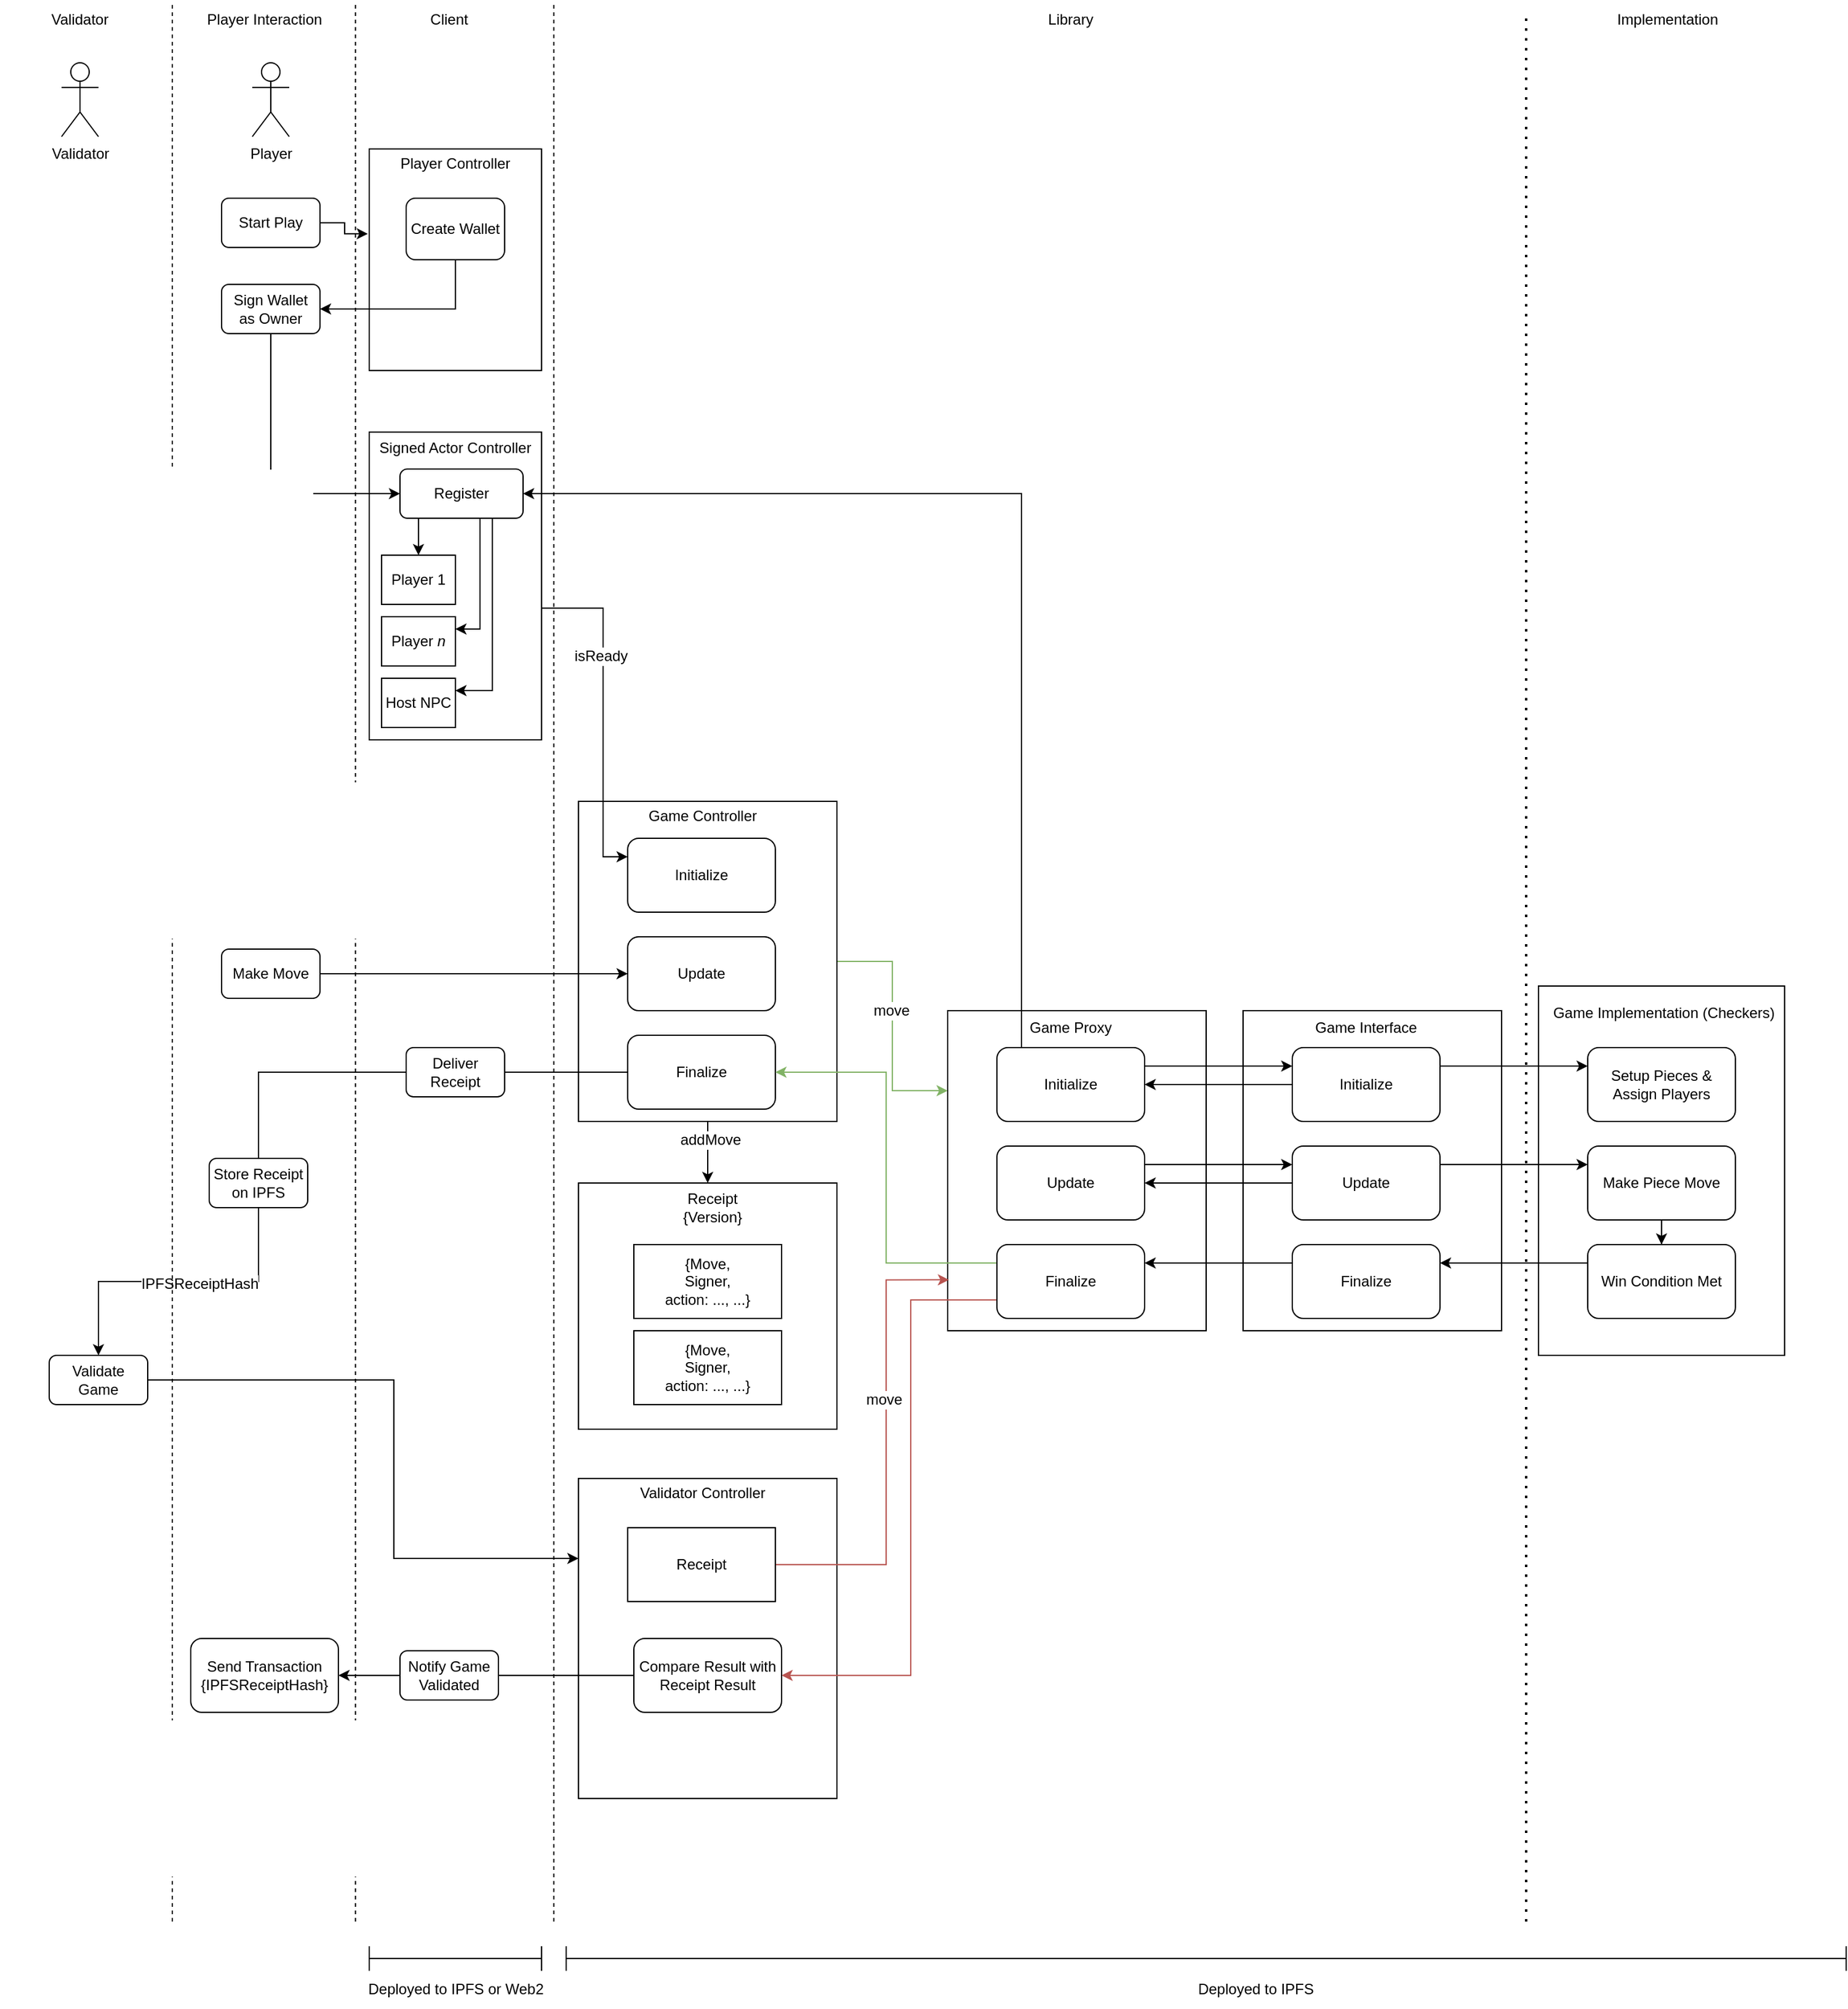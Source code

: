 <mxfile version="20.2.8" type="device"><diagram id="gDcPf-EVRQ7XJ19gjUli" name="Page-1"><mxGraphModel dx="3076" dy="2750" grid="1" gridSize="10" guides="1" tooltips="1" connect="1" arrows="1" fold="1" page="1" pageScale="1" pageWidth="850" pageHeight="1100" math="0" shadow="0"><root><mxCell id="0"/><mxCell id="1" parent="0"/><mxCell id="kvZeWbF67qn4dsBfVBK_-65" value="Validator Controller" style="rounded=0;whiteSpace=wrap;html=1;strokeColor=default;fontFamily=Helvetica;fontSize=12;fontColor=default;fillColor=default;movableLabel=1;" vertex="1" parent="1"><mxGeometry x="420" y="1140" width="210" height="260" as="geometry"><mxPoint x="-4" y="-118" as="offset"/></mxGeometry></mxCell><mxCell id="kvZeWbF67qn4dsBfVBK_-87" value="Game Implementation (Checkers)" style="rounded=0;whiteSpace=wrap;html=1;strokeColor=default;fontFamily=Helvetica;fontSize=12;fontColor=default;fillColor=default;movableLabel=1;" vertex="1" parent="1"><mxGeometry x="1200" y="740" width="200" height="300" as="geometry"><mxPoint x="2" y="-128" as="offset"/></mxGeometry></mxCell><mxCell id="kvZeWbF67qn4dsBfVBK_-17" value="Signed Actor Controller" style="rounded=0;whiteSpace=wrap;html=1;strokeColor=default;fontFamily=Helvetica;fontSize=12;fontColor=default;fillColor=default;movableLabel=1;" vertex="1" parent="1"><mxGeometry x="250" y="290" width="140" height="250" as="geometry"><mxPoint y="-112" as="offset"/></mxGeometry></mxCell><mxCell id="kvZeWbF67qn4dsBfVBK_-74" value="Game Proxy" style="rounded=0;whiteSpace=wrap;html=1;strokeColor=default;fontFamily=Helvetica;fontSize=12;fontColor=default;fillColor=default;movableLabel=1;" vertex="1" parent="1"><mxGeometry x="720" y="760" width="210" height="260" as="geometry"><mxPoint x="-5" y="-116" as="offset"/></mxGeometry></mxCell><mxCell id="kvZeWbF67qn4dsBfVBK_-86" style="edgeStyle=orthogonalEdgeStyle;rounded=0;orthogonalLoop=1;jettySize=auto;html=1;entryX=1;entryY=0.5;entryDx=0;entryDy=0;fontFamily=Helvetica;fontSize=12;fontColor=default;exitX=0.25;exitY=0;exitDx=0;exitDy=0;" edge="1" parent="1" source="kvZeWbF67qn4dsBfVBK_-76" target="kvZeWbF67qn4dsBfVBK_-24"><mxGeometry relative="1" as="geometry"><Array as="points"><mxPoint x="780" y="790"/><mxPoint x="780" y="340"/></Array></mxGeometry></mxCell><mxCell id="kvZeWbF67qn4dsBfVBK_-80" style="edgeStyle=orthogonalEdgeStyle;rounded=0;orthogonalLoop=1;jettySize=auto;html=1;entryX=0;entryY=0.25;entryDx=0;entryDy=0;fontFamily=Helvetica;fontSize=12;fontColor=default;fillColor=#d5e8d4;strokeColor=#82b366;" edge="1" parent="1" source="kvZeWbF67qn4dsBfVBK_-26" target="kvZeWbF67qn4dsBfVBK_-74"><mxGeometry relative="1" as="geometry"/></mxCell><mxCell id="kvZeWbF67qn4dsBfVBK_-89" value="move" style="edgeLabel;html=1;align=center;verticalAlign=middle;resizable=0;points=[];fontSize=12;fontFamily=Helvetica;fontColor=default;" vertex="1" connectable="0" parent="kvZeWbF67qn4dsBfVBK_-80"><mxGeometry x="-0.133" y="-1" relative="1" as="geometry"><mxPoint as="offset"/></mxGeometry></mxCell><mxCell id="kvZeWbF67qn4dsBfVBK_-26" value="Game Controller" style="rounded=0;whiteSpace=wrap;html=1;strokeColor=default;fontFamily=Helvetica;fontSize=12;fontColor=default;fillColor=default;movableLabel=1;" vertex="1" parent="1"><mxGeometry x="420" y="590" width="210" height="260" as="geometry"><mxPoint x="-4" y="-118" as="offset"/></mxGeometry></mxCell><mxCell id="kvZeWbF67qn4dsBfVBK_-10" value="Player Controller" style="rounded=0;whiteSpace=wrap;html=1;imageVerticalAlign=top;movableLabel=1;" vertex="1" parent="1"><mxGeometry x="250" y="60" width="140" height="180" as="geometry"><mxPoint y="-78" as="offset"/></mxGeometry></mxCell><mxCell id="kvZeWbF67qn4dsBfVBK_-1" value="Player&lt;br&gt;" style="shape=umlActor;verticalLabelPosition=bottom;verticalAlign=top;html=1;outlineConnect=0;" vertex="1" parent="1"><mxGeometry x="155" y="-10" width="30" height="60" as="geometry"/></mxCell><mxCell id="kvZeWbF67qn4dsBfVBK_-12" style="edgeStyle=orthogonalEdgeStyle;rounded=0;orthogonalLoop=1;jettySize=auto;html=1;fontFamily=Helvetica;fontSize=12;fontColor=default;entryX=-0.008;entryY=0.383;entryDx=0;entryDy=0;entryPerimeter=0;" edge="1" parent="1" source="kvZeWbF67qn4dsBfVBK_-6" target="kvZeWbF67qn4dsBfVBK_-10"><mxGeometry relative="1" as="geometry"><mxPoint x="410" y="160" as="targetPoint"/></mxGeometry></mxCell><mxCell id="kvZeWbF67qn4dsBfVBK_-6" value="Start Play" style="rounded=1;whiteSpace=wrap;html=1;" vertex="1" parent="1"><mxGeometry x="130" y="100" width="80" height="40" as="geometry"/></mxCell><mxCell id="kvZeWbF67qn4dsBfVBK_-125" style="edgeStyle=orthogonalEdgeStyle;rounded=0;orthogonalLoop=1;jettySize=auto;html=1;exitX=0.5;exitY=1;exitDx=0;exitDy=0;entryX=1;entryY=0.5;entryDx=0;entryDy=0;strokeColor=default;fontFamily=Helvetica;fontSize=12;fontColor=default;" edge="1" parent="1" source="kvZeWbF67qn4dsBfVBK_-9" target="kvZeWbF67qn4dsBfVBK_-15"><mxGeometry relative="1" as="geometry"/></mxCell><mxCell id="kvZeWbF67qn4dsBfVBK_-9" value="Create Wallet" style="rounded=1;whiteSpace=wrap;html=1;" vertex="1" parent="1"><mxGeometry x="280" y="100" width="80" height="50" as="geometry"/></mxCell><mxCell id="kvZeWbF67qn4dsBfVBK_-122" style="edgeStyle=orthogonalEdgeStyle;rounded=0;orthogonalLoop=1;jettySize=auto;html=1;strokeColor=default;fontFamily=Helvetica;fontSize=12;fontColor=default;entryX=0;entryY=0.5;entryDx=0;entryDy=0;" edge="1" parent="1" source="kvZeWbF67qn4dsBfVBK_-15" target="kvZeWbF67qn4dsBfVBK_-24"><mxGeometry relative="1" as="geometry"><mxPoint x="180" y="360" as="targetPoint"/><Array as="points"><mxPoint x="170" y="340"/></Array></mxGeometry></mxCell><mxCell id="kvZeWbF67qn4dsBfVBK_-15" value="Sign Wallet&lt;br&gt;as Owner" style="rounded=1;whiteSpace=wrap;html=1;" vertex="1" parent="1"><mxGeometry x="130" y="170" width="80" height="40" as="geometry"/></mxCell><mxCell id="kvZeWbF67qn4dsBfVBK_-16" value="" style="endArrow=none;dashed=1;html=1;rounded=0;fontFamily=Helvetica;fontSize=12;fontColor=default;" edge="1" parent="1"><mxGeometry width="50" height="50" relative="1" as="geometry"><mxPoint x="400" y="1500" as="sourcePoint"/><mxPoint x="400" y="-60" as="targetPoint"/></mxGeometry></mxCell><mxCell id="kvZeWbF67qn4dsBfVBK_-32" style="edgeStyle=orthogonalEdgeStyle;rounded=0;orthogonalLoop=1;jettySize=auto;html=1;exitX=1;exitY=0.75;exitDx=0;exitDy=0;fontFamily=Helvetica;fontSize=12;fontColor=default;entryX=0;entryY=0.25;entryDx=0;entryDy=0;" edge="1" parent="1" source="kvZeWbF67qn4dsBfVBK_-17" target="kvZeWbF67qn4dsBfVBK_-28"><mxGeometry relative="1" as="geometry"><mxPoint x="530" y="560" as="targetPoint"/><Array as="points"><mxPoint x="440" y="433"/><mxPoint x="440" y="635"/></Array></mxGeometry></mxCell><mxCell id="kvZeWbF67qn4dsBfVBK_-33" value="isReady" style="edgeLabel;html=1;align=center;verticalAlign=middle;resizable=0;points=[];fontSize=12;fontFamily=Helvetica;fontColor=default;" vertex="1" connectable="0" parent="kvZeWbF67qn4dsBfVBK_-32"><mxGeometry x="-0.167" y="-2" relative="1" as="geometry"><mxPoint y="1" as="offset"/></mxGeometry></mxCell><mxCell id="kvZeWbF67qn4dsBfVBK_-126" style="edgeStyle=orthogonalEdgeStyle;rounded=0;orthogonalLoop=1;jettySize=auto;html=1;exitX=0.25;exitY=1;exitDx=0;exitDy=0;entryX=0.5;entryY=0;entryDx=0;entryDy=0;strokeColor=default;fontFamily=Helvetica;fontSize=12;fontColor=default;" edge="1" parent="1" source="kvZeWbF67qn4dsBfVBK_-24" target="kvZeWbF67qn4dsBfVBK_-37"><mxGeometry relative="1" as="geometry"/></mxCell><mxCell id="kvZeWbF67qn4dsBfVBK_-127" style="edgeStyle=orthogonalEdgeStyle;rounded=0;orthogonalLoop=1;jettySize=auto;html=1;exitX=0.75;exitY=1;exitDx=0;exitDy=0;entryX=1;entryY=0.25;entryDx=0;entryDy=0;strokeColor=default;fontFamily=Helvetica;fontSize=12;fontColor=default;" edge="1" parent="1" source="kvZeWbF67qn4dsBfVBK_-24" target="kvZeWbF67qn4dsBfVBK_-40"><mxGeometry relative="1" as="geometry"><Array as="points"><mxPoint x="340" y="360"/><mxPoint x="340" y="450"/></Array></mxGeometry></mxCell><mxCell id="kvZeWbF67qn4dsBfVBK_-128" style="edgeStyle=orthogonalEdgeStyle;rounded=0;orthogonalLoop=1;jettySize=auto;html=1;exitX=0.75;exitY=1;exitDx=0;exitDy=0;entryX=1;entryY=0.25;entryDx=0;entryDy=0;strokeColor=default;fontFamily=Helvetica;fontSize=12;fontColor=default;" edge="1" parent="1" source="kvZeWbF67qn4dsBfVBK_-24" target="kvZeWbF67qn4dsBfVBK_-70"><mxGeometry relative="1" as="geometry"/></mxCell><mxCell id="kvZeWbF67qn4dsBfVBK_-24" value="Register" style="rounded=1;whiteSpace=wrap;html=1;strokeColor=default;fontFamily=Helvetica;fontSize=12;fontColor=default;fillColor=default;" vertex="1" parent="1"><mxGeometry x="275" y="320" width="100" height="40" as="geometry"/></mxCell><mxCell id="kvZeWbF67qn4dsBfVBK_-27" value="Game Interface" style="rounded=0;whiteSpace=wrap;html=1;strokeColor=default;fontFamily=Helvetica;fontSize=12;fontColor=default;fillColor=default;movableLabel=1;" vertex="1" parent="1"><mxGeometry x="960" y="760" width="210" height="260" as="geometry"><mxPoint x="-5" y="-116" as="offset"/></mxGeometry></mxCell><mxCell id="kvZeWbF67qn4dsBfVBK_-28" value="Initialize" style="rounded=1;whiteSpace=wrap;html=1;strokeColor=default;fontFamily=Helvetica;fontSize=12;fontColor=default;fillColor=default;" vertex="1" parent="1"><mxGeometry x="460" y="620" width="120" height="60" as="geometry"/></mxCell><mxCell id="kvZeWbF67qn4dsBfVBK_-82" style="edgeStyle=orthogonalEdgeStyle;rounded=0;orthogonalLoop=1;jettySize=auto;html=1;entryX=1;entryY=0.5;entryDx=0;entryDy=0;fontFamily=Helvetica;fontSize=12;fontColor=default;" edge="1" parent="1" source="kvZeWbF67qn4dsBfVBK_-34" target="kvZeWbF67qn4dsBfVBK_-76"><mxGeometry relative="1" as="geometry"/></mxCell><mxCell id="kvZeWbF67qn4dsBfVBK_-107" style="edgeStyle=orthogonalEdgeStyle;rounded=0;orthogonalLoop=1;jettySize=auto;html=1;exitX=1;exitY=0.25;exitDx=0;exitDy=0;entryX=0;entryY=0.25;entryDx=0;entryDy=0;strokeColor=default;fontFamily=Helvetica;fontSize=12;fontColor=default;" edge="1" parent="1" source="kvZeWbF67qn4dsBfVBK_-34" target="kvZeWbF67qn4dsBfVBK_-90"><mxGeometry relative="1" as="geometry"/></mxCell><mxCell id="kvZeWbF67qn4dsBfVBK_-34" value="Initialize" style="rounded=1;whiteSpace=wrap;html=1;strokeColor=default;fontFamily=Helvetica;fontSize=12;fontColor=default;fillColor=default;" vertex="1" parent="1"><mxGeometry x="1000" y="790" width="120" height="60" as="geometry"/></mxCell><mxCell id="kvZeWbF67qn4dsBfVBK_-37" value="Player 1" style="rounded=0;whiteSpace=wrap;html=1;strokeColor=default;fontFamily=Helvetica;fontSize=12;fontColor=default;fillColor=default;" vertex="1" parent="1"><mxGeometry x="260" y="390" width="60" height="40" as="geometry"/></mxCell><mxCell id="kvZeWbF67qn4dsBfVBK_-40" value="Player &lt;i&gt;n&lt;/i&gt;" style="rounded=0;whiteSpace=wrap;html=1;strokeColor=default;fontFamily=Helvetica;fontSize=12;fontColor=default;fillColor=default;" vertex="1" parent="1"><mxGeometry x="260" y="440" width="60" height="40" as="geometry"/></mxCell><mxCell id="kvZeWbF67qn4dsBfVBK_-45" style="edgeStyle=orthogonalEdgeStyle;rounded=0;orthogonalLoop=1;jettySize=auto;html=1;fontFamily=Helvetica;fontSize=12;fontColor=default;" edge="1" parent="1" source="kvZeWbF67qn4dsBfVBK_-43" target="kvZeWbF67qn4dsBfVBK_-44"><mxGeometry relative="1" as="geometry"/></mxCell><mxCell id="kvZeWbF67qn4dsBfVBK_-43" value="Make Move" style="rounded=1;whiteSpace=wrap;html=1;" vertex="1" parent="1"><mxGeometry x="130" y="710" width="80" height="40" as="geometry"/></mxCell><mxCell id="kvZeWbF67qn4dsBfVBK_-49" style="edgeStyle=orthogonalEdgeStyle;rounded=0;orthogonalLoop=1;jettySize=auto;html=1;entryX=0.5;entryY=0;entryDx=0;entryDy=0;fontFamily=Helvetica;fontSize=12;fontColor=default;exitX=0.5;exitY=1;exitDx=0;exitDy=0;" edge="1" parent="1" source="kvZeWbF67qn4dsBfVBK_-26" target="kvZeWbF67qn4dsBfVBK_-48"><mxGeometry relative="1" as="geometry"/></mxCell><mxCell id="kvZeWbF67qn4dsBfVBK_-50" value="addMove" style="edgeLabel;html=1;align=center;verticalAlign=middle;resizable=0;points=[];fontSize=12;fontFamily=Helvetica;fontColor=default;" vertex="1" connectable="0" parent="kvZeWbF67qn4dsBfVBK_-49"><mxGeometry x="-0.397" y="2" relative="1" as="geometry"><mxPoint as="offset"/></mxGeometry></mxCell><mxCell id="kvZeWbF67qn4dsBfVBK_-44" value="Update" style="rounded=1;whiteSpace=wrap;html=1;strokeColor=default;fontFamily=Helvetica;fontSize=12;fontColor=default;fillColor=default;" vertex="1" parent="1"><mxGeometry x="460" y="700" width="120" height="60" as="geometry"/></mxCell><mxCell id="kvZeWbF67qn4dsBfVBK_-84" style="edgeStyle=orthogonalEdgeStyle;rounded=0;orthogonalLoop=1;jettySize=auto;html=1;exitX=0;exitY=0.5;exitDx=0;exitDy=0;entryX=1;entryY=0.5;entryDx=0;entryDy=0;fontFamily=Helvetica;fontSize=12;fontColor=default;" edge="1" parent="1" source="kvZeWbF67qn4dsBfVBK_-46" target="kvZeWbF67qn4dsBfVBK_-77"><mxGeometry relative="1" as="geometry"/></mxCell><mxCell id="kvZeWbF67qn4dsBfVBK_-108" style="edgeStyle=orthogonalEdgeStyle;rounded=0;orthogonalLoop=1;jettySize=auto;html=1;exitX=1;exitY=0.25;exitDx=0;exitDy=0;entryX=0;entryY=0.25;entryDx=0;entryDy=0;strokeColor=default;fontFamily=Helvetica;fontSize=12;fontColor=default;" edge="1" parent="1" source="kvZeWbF67qn4dsBfVBK_-46" target="kvZeWbF67qn4dsBfVBK_-92"><mxGeometry relative="1" as="geometry"/></mxCell><mxCell id="kvZeWbF67qn4dsBfVBK_-46" value="Update" style="rounded=1;whiteSpace=wrap;html=1;strokeColor=default;fontFamily=Helvetica;fontSize=12;fontColor=default;fillColor=default;" vertex="1" parent="1"><mxGeometry x="1000" y="870" width="120" height="60" as="geometry"/></mxCell><mxCell id="kvZeWbF67qn4dsBfVBK_-48" value="Receipt&lt;br&gt;{Version}" style="rounded=0;whiteSpace=wrap;html=1;strokeColor=default;fontFamily=Helvetica;fontSize=12;fontColor=default;fillColor=default;movableLabel=1;" vertex="1" parent="1"><mxGeometry x="420" y="900" width="210" height="200" as="geometry"><mxPoint x="4" y="-80" as="offset"/></mxGeometry></mxCell><mxCell id="kvZeWbF67qn4dsBfVBK_-56" value="{Move,&lt;br&gt;Signer,&lt;br&gt;action: ..., ...}" style="rounded=0;whiteSpace=wrap;html=1;strokeColor=default;fontFamily=Helvetica;fontSize=12;fontColor=default;fillColor=default;" vertex="1" parent="1"><mxGeometry x="465" y="950" width="120" height="60" as="geometry"/></mxCell><mxCell id="kvZeWbF67qn4dsBfVBK_-57" value="{Move,&lt;br&gt;Signer,&lt;br&gt;action: ..., ...}" style="rounded=0;whiteSpace=wrap;html=1;strokeColor=default;fontFamily=Helvetica;fontSize=12;fontColor=default;fillColor=default;" vertex="1" parent="1"><mxGeometry x="465" y="1020" width="120" height="60" as="geometry"/></mxCell><mxCell id="kvZeWbF67qn4dsBfVBK_-150" style="edgeStyle=orthogonalEdgeStyle;rounded=0;orthogonalLoop=1;jettySize=auto;html=1;exitX=1;exitY=0.5;exitDx=0;exitDy=0;entryX=0;entryY=0.25;entryDx=0;entryDy=0;strokeColor=default;fontFamily=Helvetica;fontSize=12;fontColor=default;" edge="1" parent="1" source="kvZeWbF67qn4dsBfVBK_-61" target="kvZeWbF67qn4dsBfVBK_-65"><mxGeometry relative="1" as="geometry"><Array as="points"><mxPoint x="270" y="1060"/><mxPoint x="270" y="1205"/></Array></mxGeometry></mxCell><mxCell id="kvZeWbF67qn4dsBfVBK_-61" value="Validate Game" style="rounded=1;whiteSpace=wrap;html=1;" vertex="1" parent="1"><mxGeometry x="-10" y="1040" width="80" height="40" as="geometry"/></mxCell><mxCell id="kvZeWbF67qn4dsBfVBK_-85" style="edgeStyle=orthogonalEdgeStyle;rounded=0;orthogonalLoop=1;jettySize=auto;html=1;exitX=0;exitY=0.25;exitDx=0;exitDy=0;entryX=1;entryY=0.25;entryDx=0;entryDy=0;fontFamily=Helvetica;fontSize=12;fontColor=default;" edge="1" parent="1" source="kvZeWbF67qn4dsBfVBK_-62" target="kvZeWbF67qn4dsBfVBK_-78"><mxGeometry relative="1" as="geometry"/></mxCell><mxCell id="kvZeWbF67qn4dsBfVBK_-62" value="Finalize" style="rounded=1;whiteSpace=wrap;html=1;strokeColor=default;fontFamily=Helvetica;fontSize=12;fontColor=default;fillColor=default;" vertex="1" parent="1"><mxGeometry x="1000" y="950" width="120" height="60" as="geometry"/></mxCell><mxCell id="kvZeWbF67qn4dsBfVBK_-66" style="edgeStyle=orthogonalEdgeStyle;rounded=0;orthogonalLoop=1;jettySize=auto;html=1;exitX=0.5;exitY=1;exitDx=0;exitDy=0;fontFamily=Helvetica;fontSize=12;fontColor=default;startArrow=none;" edge="1" parent="1" source="kvZeWbF67qn4dsBfVBK_-144" target="kvZeWbF67qn4dsBfVBK_-61"><mxGeometry relative="1" as="geometry"/></mxCell><mxCell id="kvZeWbF67qn4dsBfVBK_-147" value="IPFSReceiptHash" style="edgeLabel;html=1;align=center;verticalAlign=middle;resizable=0;points=[];fontSize=12;fontFamily=Helvetica;fontColor=default;" vertex="1" connectable="0" parent="kvZeWbF67qn4dsBfVBK_-66"><mxGeometry x="-0.138" y="2" relative="1" as="geometry"><mxPoint as="offset"/></mxGeometry></mxCell><mxCell id="kvZeWbF67qn4dsBfVBK_-63" value="Finalize" style="rounded=1;whiteSpace=wrap;html=1;strokeColor=default;fontFamily=Helvetica;fontSize=12;fontColor=default;fillColor=default;" vertex="1" parent="1"><mxGeometry x="460" y="780" width="120" height="60" as="geometry"/></mxCell><mxCell id="kvZeWbF67qn4dsBfVBK_-79" style="edgeStyle=orthogonalEdgeStyle;rounded=0;orthogonalLoop=1;jettySize=auto;html=1;fontFamily=Helvetica;fontSize=12;fontColor=default;exitX=1;exitY=0.5;exitDx=0;exitDy=0;fillColor=#f8cecc;strokeColor=#b85450;entryX=0.005;entryY=0.841;entryDx=0;entryDy=0;entryPerimeter=0;" edge="1" parent="1" source="kvZeWbF67qn4dsBfVBK_-69" target="kvZeWbF67qn4dsBfVBK_-74"><mxGeometry relative="1" as="geometry"><mxPoint x="720" y="990" as="targetPoint"/><Array as="points"><mxPoint x="670" y="1210"/><mxPoint x="670" y="979"/></Array></mxGeometry></mxCell><mxCell id="kvZeWbF67qn4dsBfVBK_-88" value="move" style="edgeLabel;html=1;align=center;verticalAlign=middle;resizable=0;points=[];fontSize=12;fontFamily=Helvetica;fontColor=default;" vertex="1" connectable="0" parent="kvZeWbF67qn4dsBfVBK_-79"><mxGeometry x="0.205" y="2" relative="1" as="geometry"><mxPoint as="offset"/></mxGeometry></mxCell><mxCell id="kvZeWbF67qn4dsBfVBK_-69" value="Receipt" style="rounded=0;whiteSpace=wrap;html=1;strokeColor=default;fontFamily=Helvetica;fontSize=12;fontColor=default;fillColor=default;" vertex="1" parent="1"><mxGeometry x="460" y="1180" width="120" height="60" as="geometry"/></mxCell><mxCell id="kvZeWbF67qn4dsBfVBK_-70" value="Host NPC" style="rounded=0;whiteSpace=wrap;html=1;strokeColor=default;fontFamily=Helvetica;fontSize=12;fontColor=default;fillColor=default;" vertex="1" parent="1"><mxGeometry x="260" y="490" width="60" height="40" as="geometry"/></mxCell><mxCell id="kvZeWbF67qn4dsBfVBK_-81" style="edgeStyle=orthogonalEdgeStyle;rounded=0;orthogonalLoop=1;jettySize=auto;html=1;entryX=0;entryY=0.25;entryDx=0;entryDy=0;fontFamily=Helvetica;fontSize=12;fontColor=default;exitX=1;exitY=0.25;exitDx=0;exitDy=0;" edge="1" parent="1" source="kvZeWbF67qn4dsBfVBK_-76" target="kvZeWbF67qn4dsBfVBK_-34"><mxGeometry relative="1" as="geometry"/></mxCell><mxCell id="kvZeWbF67qn4dsBfVBK_-76" value="Initialize" style="rounded=1;whiteSpace=wrap;html=1;strokeColor=default;fontFamily=Helvetica;fontSize=12;fontColor=default;fillColor=default;" vertex="1" parent="1"><mxGeometry x="760" y="790" width="120" height="60" as="geometry"/></mxCell><mxCell id="kvZeWbF67qn4dsBfVBK_-83" style="edgeStyle=orthogonalEdgeStyle;rounded=0;orthogonalLoop=1;jettySize=auto;html=1;exitX=1;exitY=0.25;exitDx=0;exitDy=0;entryX=0;entryY=0.25;entryDx=0;entryDy=0;fontFamily=Helvetica;fontSize=12;fontColor=default;" edge="1" parent="1" source="kvZeWbF67qn4dsBfVBK_-77" target="kvZeWbF67qn4dsBfVBK_-46"><mxGeometry relative="1" as="geometry"/></mxCell><mxCell id="kvZeWbF67qn4dsBfVBK_-77" value="Update" style="rounded=1;whiteSpace=wrap;html=1;strokeColor=default;fontFamily=Helvetica;fontSize=12;fontColor=default;fillColor=default;" vertex="1" parent="1"><mxGeometry x="760" y="870" width="120" height="60" as="geometry"/></mxCell><mxCell id="kvZeWbF67qn4dsBfVBK_-116" style="edgeStyle=orthogonalEdgeStyle;rounded=0;orthogonalLoop=1;jettySize=auto;html=1;exitX=0;exitY=0.25;exitDx=0;exitDy=0;entryX=1;entryY=0.5;entryDx=0;entryDy=0;strokeColor=#82b366;fontFamily=Helvetica;fontSize=12;fontColor=default;fillColor=#d5e8d4;" edge="1" parent="1" source="kvZeWbF67qn4dsBfVBK_-78" target="kvZeWbF67qn4dsBfVBK_-63"><mxGeometry relative="1" as="geometry"/></mxCell><mxCell id="kvZeWbF67qn4dsBfVBK_-117" style="edgeStyle=orthogonalEdgeStyle;rounded=0;orthogonalLoop=1;jettySize=auto;html=1;exitX=0;exitY=0.75;exitDx=0;exitDy=0;entryX=1;entryY=0.5;entryDx=0;entryDy=0;strokeColor=#b85450;fontFamily=Helvetica;fontSize=12;fontColor=default;fillColor=#f8cecc;" edge="1" parent="1" source="kvZeWbF67qn4dsBfVBK_-78" target="kvZeWbF67qn4dsBfVBK_-115"><mxGeometry relative="1" as="geometry"><Array as="points"><mxPoint x="690" y="995"/><mxPoint x="690" y="1300"/></Array></mxGeometry></mxCell><mxCell id="kvZeWbF67qn4dsBfVBK_-78" value="Finalize" style="rounded=1;whiteSpace=wrap;html=1;strokeColor=default;fontFamily=Helvetica;fontSize=12;fontColor=default;fillColor=default;" vertex="1" parent="1"><mxGeometry x="760" y="950" width="120" height="60" as="geometry"/></mxCell><mxCell id="kvZeWbF67qn4dsBfVBK_-90" value="Setup Pieces &amp;amp; Assign Players" style="rounded=1;whiteSpace=wrap;html=1;strokeColor=default;fontFamily=Helvetica;fontSize=12;fontColor=default;fillColor=default;" vertex="1" parent="1"><mxGeometry x="1240" y="790" width="120" height="60" as="geometry"/></mxCell><mxCell id="kvZeWbF67qn4dsBfVBK_-96" style="edgeStyle=orthogonalEdgeStyle;rounded=0;orthogonalLoop=1;jettySize=auto;html=1;strokeColor=default;fontFamily=Helvetica;fontSize=12;fontColor=default;" edge="1" parent="1" source="kvZeWbF67qn4dsBfVBK_-92" target="kvZeWbF67qn4dsBfVBK_-94"><mxGeometry relative="1" as="geometry"/></mxCell><mxCell id="kvZeWbF67qn4dsBfVBK_-92" value="Make Piece Move" style="rounded=1;whiteSpace=wrap;html=1;strokeColor=default;fontFamily=Helvetica;fontSize=12;fontColor=default;fillColor=default;" vertex="1" parent="1"><mxGeometry x="1240" y="870" width="120" height="60" as="geometry"/></mxCell><mxCell id="kvZeWbF67qn4dsBfVBK_-109" style="edgeStyle=orthogonalEdgeStyle;rounded=0;orthogonalLoop=1;jettySize=auto;html=1;exitX=0;exitY=0.25;exitDx=0;exitDy=0;entryX=1;entryY=0.25;entryDx=0;entryDy=0;strokeColor=default;fontFamily=Helvetica;fontSize=12;fontColor=default;" edge="1" parent="1" source="kvZeWbF67qn4dsBfVBK_-94" target="kvZeWbF67qn4dsBfVBK_-62"><mxGeometry relative="1" as="geometry"/></mxCell><mxCell id="kvZeWbF67qn4dsBfVBK_-94" value="Win Condition Met" style="rounded=1;whiteSpace=wrap;html=1;strokeColor=default;fontFamily=Helvetica;fontSize=12;fontColor=default;fillColor=default;" vertex="1" parent="1"><mxGeometry x="1240" y="950" width="120" height="60" as="geometry"/></mxCell><mxCell id="kvZeWbF67qn4dsBfVBK_-110" value="" style="endArrow=none;dashed=1;html=1;dashPattern=1 3;strokeWidth=2;rounded=0;strokeColor=default;fontFamily=Helvetica;fontSize=12;fontColor=default;" edge="1" parent="1"><mxGeometry width="50" height="50" relative="1" as="geometry"><mxPoint x="1190" y="1500" as="sourcePoint"/><mxPoint x="1190" y="-50" as="targetPoint"/></mxGeometry></mxCell><mxCell id="kvZeWbF67qn4dsBfVBK_-111" value="Player Interaction" style="text;html=1;strokeColor=none;fillColor=none;align=center;verticalAlign=middle;whiteSpace=wrap;rounded=0;fontFamily=Helvetica;fontSize=12;fontColor=default;" vertex="1" parent="1"><mxGeometry x="100" y="-60" width="130" height="30" as="geometry"/></mxCell><mxCell id="kvZeWbF67qn4dsBfVBK_-112" value="Library" style="text;html=1;strokeColor=none;fillColor=none;align=center;verticalAlign=middle;whiteSpace=wrap;rounded=0;fontFamily=Helvetica;fontSize=12;fontColor=default;" vertex="1" parent="1"><mxGeometry x="755" y="-60" width="130" height="30" as="geometry"/></mxCell><mxCell id="kvZeWbF67qn4dsBfVBK_-113" value="Implementation" style="text;html=1;strokeColor=none;fillColor=none;align=center;verticalAlign=middle;whiteSpace=wrap;rounded=0;fontFamily=Helvetica;fontSize=12;fontColor=default;" vertex="1" parent="1"><mxGeometry x="1240" y="-60" width="130" height="30" as="geometry"/></mxCell><mxCell id="kvZeWbF67qn4dsBfVBK_-148" style="edgeStyle=orthogonalEdgeStyle;rounded=0;orthogonalLoop=1;jettySize=auto;html=1;exitX=0;exitY=0.5;exitDx=0;exitDy=0;entryX=1;entryY=0.5;entryDx=0;entryDy=0;strokeColor=default;fontFamily=Helvetica;fontSize=12;fontColor=default;startArrow=none;" edge="1" parent="1" source="kvZeWbF67qn4dsBfVBK_-151" target="kvZeWbF67qn4dsBfVBK_-141"><mxGeometry relative="1" as="geometry"/></mxCell><mxCell id="kvZeWbF67qn4dsBfVBK_-115" value="Compare Result with Receipt Result" style="rounded=1;whiteSpace=wrap;html=1;strokeColor=default;fontFamily=Helvetica;fontSize=12;fontColor=default;fillColor=default;" vertex="1" parent="1"><mxGeometry x="465" y="1270" width="120" height="60" as="geometry"/></mxCell><mxCell id="kvZeWbF67qn4dsBfVBK_-118" value="" style="endArrow=none;dashed=1;html=1;rounded=0;fontFamily=Helvetica;fontSize=12;fontColor=default;" edge="1" parent="1"><mxGeometry width="50" height="50" relative="1" as="geometry"><mxPoint x="238.82" y="1500" as="sourcePoint"/><mxPoint x="238.82" y="-60" as="targetPoint"/></mxGeometry></mxCell><mxCell id="kvZeWbF67qn4dsBfVBK_-119" value="Client" style="text;html=1;strokeColor=none;fillColor=none;align=center;verticalAlign=middle;whiteSpace=wrap;rounded=0;fontFamily=Helvetica;fontSize=12;fontColor=default;" vertex="1" parent="1"><mxGeometry x="250" y="-60" width="130" height="30" as="geometry"/></mxCell><mxCell id="kvZeWbF67qn4dsBfVBK_-123" value="" style="shape=crossbar;whiteSpace=wrap;html=1;rounded=1;strokeColor=default;fontFamily=Helvetica;fontSize=12;fontColor=default;fillColor=default;" vertex="1" parent="1"><mxGeometry x="410" y="1520" width="1040" height="20" as="geometry"/></mxCell><mxCell id="kvZeWbF67qn4dsBfVBK_-124" value="Deployed to IPFS" style="text;html=1;align=center;verticalAlign=middle;resizable=0;points=[];autosize=1;strokeColor=none;fillColor=none;fontSize=12;fontFamily=Helvetica;fontColor=default;" vertex="1" parent="1"><mxGeometry x="910" y="1540" width="120" height="30" as="geometry"/></mxCell><mxCell id="kvZeWbF67qn4dsBfVBK_-129" value="" style="shape=crossbar;whiteSpace=wrap;html=1;rounded=1;strokeColor=default;fontFamily=Helvetica;fontSize=12;fontColor=default;fillColor=default;" vertex="1" parent="1"><mxGeometry x="250" y="1520" width="140" height="20" as="geometry"/></mxCell><mxCell id="kvZeWbF67qn4dsBfVBK_-130" value="Deployed to IPFS or Web2" style="text;html=1;align=center;verticalAlign=middle;resizable=0;points=[];autosize=1;strokeColor=none;fillColor=none;fontSize=12;fontFamily=Helvetica;fontColor=default;" vertex="1" parent="1"><mxGeometry x="235" y="1540" width="170" height="30" as="geometry"/></mxCell><mxCell id="kvZeWbF67qn4dsBfVBK_-132" value="" style="endArrow=none;dashed=1;html=1;rounded=0;fontFamily=Helvetica;fontSize=12;fontColor=default;" edge="1" parent="1"><mxGeometry width="50" height="50" relative="1" as="geometry"><mxPoint x="90.0" y="1500" as="sourcePoint"/><mxPoint x="90.0" y="-60" as="targetPoint"/></mxGeometry></mxCell><mxCell id="kvZeWbF67qn4dsBfVBK_-133" value="Validator" style="text;html=1;strokeColor=none;fillColor=none;align=center;verticalAlign=middle;whiteSpace=wrap;rounded=0;fontFamily=Helvetica;fontSize=12;fontColor=default;" vertex="1" parent="1"><mxGeometry x="-50" y="-60" width="130" height="30" as="geometry"/></mxCell><mxCell id="kvZeWbF67qn4dsBfVBK_-135" value="Validator" style="shape=umlActor;verticalLabelPosition=bottom;verticalAlign=top;html=1;outlineConnect=0;" vertex="1" parent="1"><mxGeometry y="-10" width="30" height="60" as="geometry"/></mxCell><mxCell id="kvZeWbF67qn4dsBfVBK_-141" value="Send Transaction&lt;br&gt;{IPFSReceiptHash}" style="rounded=1;whiteSpace=wrap;html=1;" vertex="1" parent="1"><mxGeometry x="105" y="1270" width="120" height="60" as="geometry"/></mxCell><mxCell id="kvZeWbF67qn4dsBfVBK_-144" value="Store Receipt on IPFS" style="rounded=1;whiteSpace=wrap;html=1;" vertex="1" parent="1"><mxGeometry x="120" y="880" width="80" height="40" as="geometry"/></mxCell><mxCell id="kvZeWbF67qn4dsBfVBK_-145" value="" style="edgeStyle=orthogonalEdgeStyle;rounded=0;orthogonalLoop=1;jettySize=auto;html=1;exitX=0;exitY=0.5;exitDx=0;exitDy=0;fontFamily=Helvetica;fontSize=12;fontColor=default;endArrow=none;startArrow=none;" edge="1" parent="1" source="kvZeWbF67qn4dsBfVBK_-153" target="kvZeWbF67qn4dsBfVBK_-144"><mxGeometry relative="1" as="geometry"><mxPoint x="460" y="810" as="sourcePoint"/><mxPoint x="315" y="990" as="targetPoint"/></mxGeometry></mxCell><mxCell id="kvZeWbF67qn4dsBfVBK_-151" value="Notify Game Validated" style="rounded=1;whiteSpace=wrap;html=1;" vertex="1" parent="1"><mxGeometry x="275" y="1280" width="80" height="40" as="geometry"/></mxCell><mxCell id="kvZeWbF67qn4dsBfVBK_-152" value="" style="edgeStyle=orthogonalEdgeStyle;rounded=0;orthogonalLoop=1;jettySize=auto;html=1;exitX=0;exitY=0.5;exitDx=0;exitDy=0;entryX=1;entryY=0.5;entryDx=0;entryDy=0;strokeColor=default;fontFamily=Helvetica;fontSize=12;fontColor=default;endArrow=none;" edge="1" parent="1" source="kvZeWbF67qn4dsBfVBK_-115" target="kvZeWbF67qn4dsBfVBK_-151"><mxGeometry relative="1" as="geometry"><mxPoint x="465" y="1300" as="sourcePoint"/><mxPoint x="225" y="1300" as="targetPoint"/></mxGeometry></mxCell><mxCell id="kvZeWbF67qn4dsBfVBK_-153" value="Deliver Receipt" style="rounded=1;whiteSpace=wrap;html=1;" vertex="1" parent="1"><mxGeometry x="280" y="790" width="80" height="40" as="geometry"/></mxCell><mxCell id="kvZeWbF67qn4dsBfVBK_-154" value="" style="edgeStyle=orthogonalEdgeStyle;rounded=0;orthogonalLoop=1;jettySize=auto;html=1;exitX=0;exitY=0.5;exitDx=0;exitDy=0;fontFamily=Helvetica;fontSize=12;fontColor=default;endArrow=none;" edge="1" parent="1" source="kvZeWbF67qn4dsBfVBK_-63" target="kvZeWbF67qn4dsBfVBK_-153"><mxGeometry relative="1" as="geometry"><mxPoint x="460" y="810" as="sourcePoint"/><mxPoint x="160" y="880" as="targetPoint"/></mxGeometry></mxCell></root></mxGraphModel></diagram></mxfile>